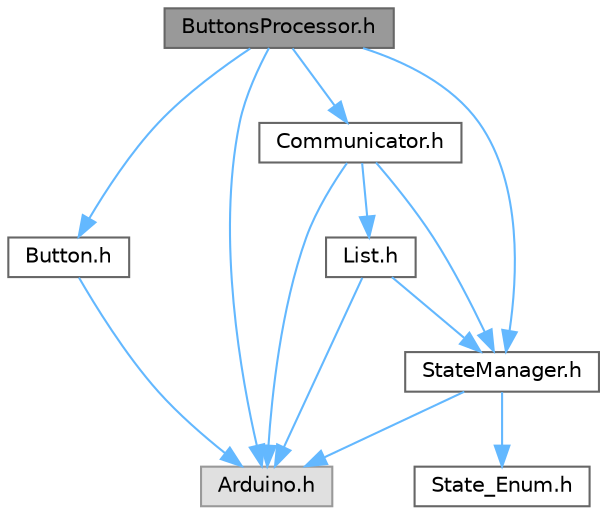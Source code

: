 digraph "ButtonsProcessor.h"
{
 // LATEX_PDF_SIZE
  bgcolor="transparent";
  edge [fontname=Helvetica,fontsize=10,labelfontname=Helvetica,labelfontsize=10];
  node [fontname=Helvetica,fontsize=10,shape=box,height=0.2,width=0.4];
  Node1 [label="ButtonsProcessor.h",height=0.2,width=0.4,color="gray40", fillcolor="grey60", style="filled", fontcolor="black",tooltip="Handle buttons."];
  Node1 -> Node2 [color="steelblue1",style="solid"];
  Node2 [label="Arduino.h",height=0.2,width=0.4,color="grey60", fillcolor="#E0E0E0", style="filled",tooltip=" "];
  Node1 -> Node3 [color="steelblue1",style="solid"];
  Node3 [label="Button.h",height=0.2,width=0.4,color="grey40", fillcolor="white", style="filled",URL="$Button_8h.html",tooltip="Wrapper for button."];
  Node3 -> Node2 [color="steelblue1",style="solid"];
  Node1 -> Node4 [color="steelblue1",style="solid"];
  Node4 [label="StateManager.h",height=0.2,width=0.4,color="grey40", fillcolor="white", style="filled",URL="$StateManager_8h.html",tooltip="program state manager"];
  Node4 -> Node2 [color="steelblue1",style="solid"];
  Node4 -> Node5 [color="steelblue1",style="solid"];
  Node5 [label="State_Enum.h",height=0.2,width=0.4,color="grey40", fillcolor="white", style="filled",URL="$State__Enum_8h.html",tooltip="Enum of program states."];
  Node1 -> Node6 [color="steelblue1",style="solid"];
  Node6 [label="Communicator.h",height=0.2,width=0.4,color="grey40", fillcolor="white", style="filled",URL="$Communicator_8h.html",tooltip="communicate with PC via Serial"];
  Node6 -> Node2 [color="steelblue1",style="solid"];
  Node6 -> Node4 [color="steelblue1",style="solid"];
  Node6 -> Node7 [color="steelblue1",style="solid"];
  Node7 [label="List.h",height=0.2,width=0.4,color="grey40", fillcolor="white", style="filled",URL="$List_8h.html",tooltip="Contains and manipulate list of projects This class contains an array of Strigns which is an projects..."];
  Node7 -> Node2 [color="steelblue1",style="solid"];
  Node7 -> Node4 [color="steelblue1",style="solid"];
}
